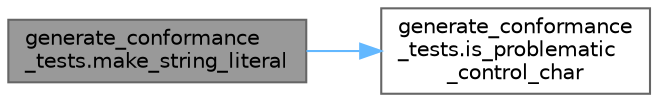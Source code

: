 digraph "generate_conformance_tests.make_string_literal"
{
 // LATEX_PDF_SIZE
  bgcolor="transparent";
  edge [fontname=Helvetica,fontsize=10,labelfontname=Helvetica,labelfontsize=10];
  node [fontname=Helvetica,fontsize=10,shape=box,height=0.2,width=0.4];
  rankdir="LR";
  Node1 [id="Node000001",label="generate_conformance\l_tests.make_string_literal",height=0.2,width=0.4,color="gray40", fillcolor="grey60", style="filled", fontcolor="black",tooltip=" "];
  Node1 -> Node2 [id="edge3_Node000001_Node000002",color="steelblue1",style="solid",tooltip=" "];
  Node2 [id="Node000002",label="generate_conformance\l_tests.is_problematic\l_control_char",height=0.2,width=0.4,color="grey40", fillcolor="white", style="filled",URL="$namespacegenerate__conformance__tests.html#a28d3dbd591303bdd20532d330de857c0",tooltip=" "];
}
